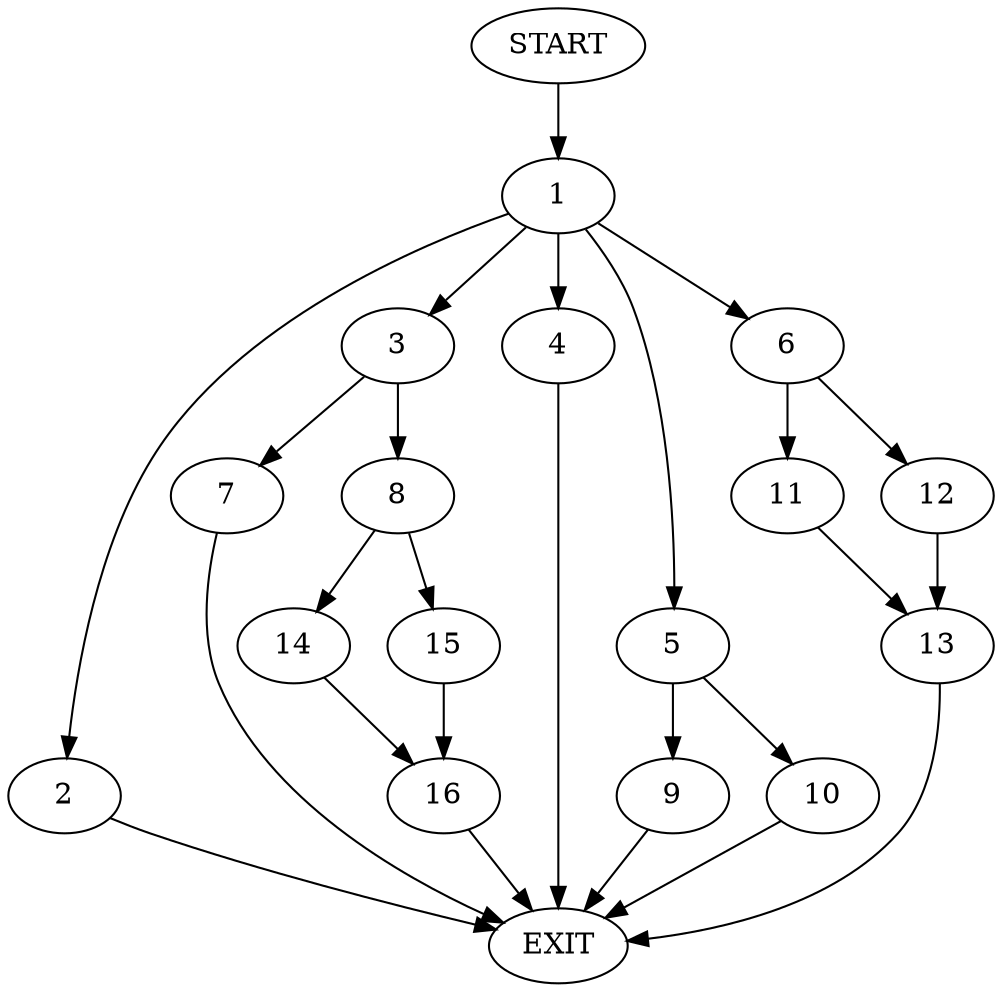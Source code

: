 digraph {
0 [label="START"]
17 [label="EXIT"]
0 -> 1
1 -> 2
1 -> 3
1 -> 4
1 -> 5
1 -> 6
3 -> 7
3 -> 8
5 -> 9
5 -> 10
4 -> 17
2 -> 17
6 -> 11
6 -> 12
11 -> 13
12 -> 13
13 -> 17
8 -> 14
8 -> 15
7 -> 17
15 -> 16
14 -> 16
16 -> 17
9 -> 17
10 -> 17
}
